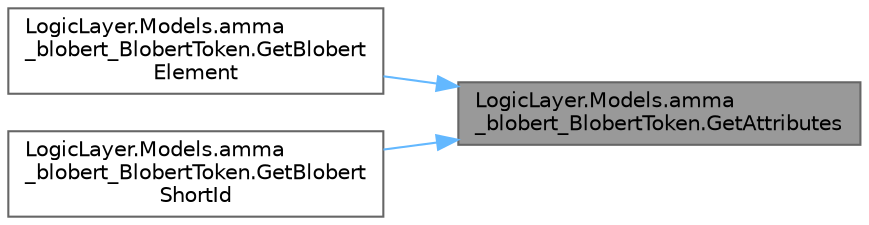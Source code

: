 digraph "LogicLayer.Models.amma_blobert_BlobertToken.GetAttributes"
{
 // LATEX_PDF_SIZE
  bgcolor="transparent";
  edge [fontname=Helvetica,fontsize=10,labelfontname=Helvetica,labelfontsize=10];
  node [fontname=Helvetica,fontsize=10,shape=box,height=0.2,width=0.4];
  rankdir="RL";
  Node1 [id="Node000001",label="LogicLayer.Models.amma\l_blobert_BlobertToken.GetAttributes",height=0.2,width=0.4,color="gray40", fillcolor="grey60", style="filled", fontcolor="black",tooltip="Retrieves the attributes of the Blobert token."];
  Node1 -> Node2 [id="edge1_Node000001_Node000002",dir="back",color="steelblue1",style="solid",tooltip=" "];
  Node2 [id="Node000002",label="LogicLayer.Models.amma\l_blobert_BlobertToken.GetBlobert\lElement",height=0.2,width=0.4,color="grey40", fillcolor="white", style="filled",URL="$class_logic_layer_1_1_models_1_1amma__blobert___blobert_token.html#a694c2a491691d05dfc4fd3f9a96fc72f",tooltip="Retrieves the sprite attached to the blobert type."];
  Node1 -> Node3 [id="edge2_Node000001_Node000003",dir="back",color="steelblue1",style="solid",tooltip=" "];
  Node3 [id="Node000003",label="LogicLayer.Models.amma\l_blobert_BlobertToken.GetBlobert\lShortId",height=0.2,width=0.4,color="grey40", fillcolor="white", style="filled",URL="$class_logic_layer_1_1_models_1_1amma__blobert___blobert_token.html#a96fd8482b249297c59d42c8a0728fa68",tooltip="Retrieves a short identifier for the Blobert."];
}
